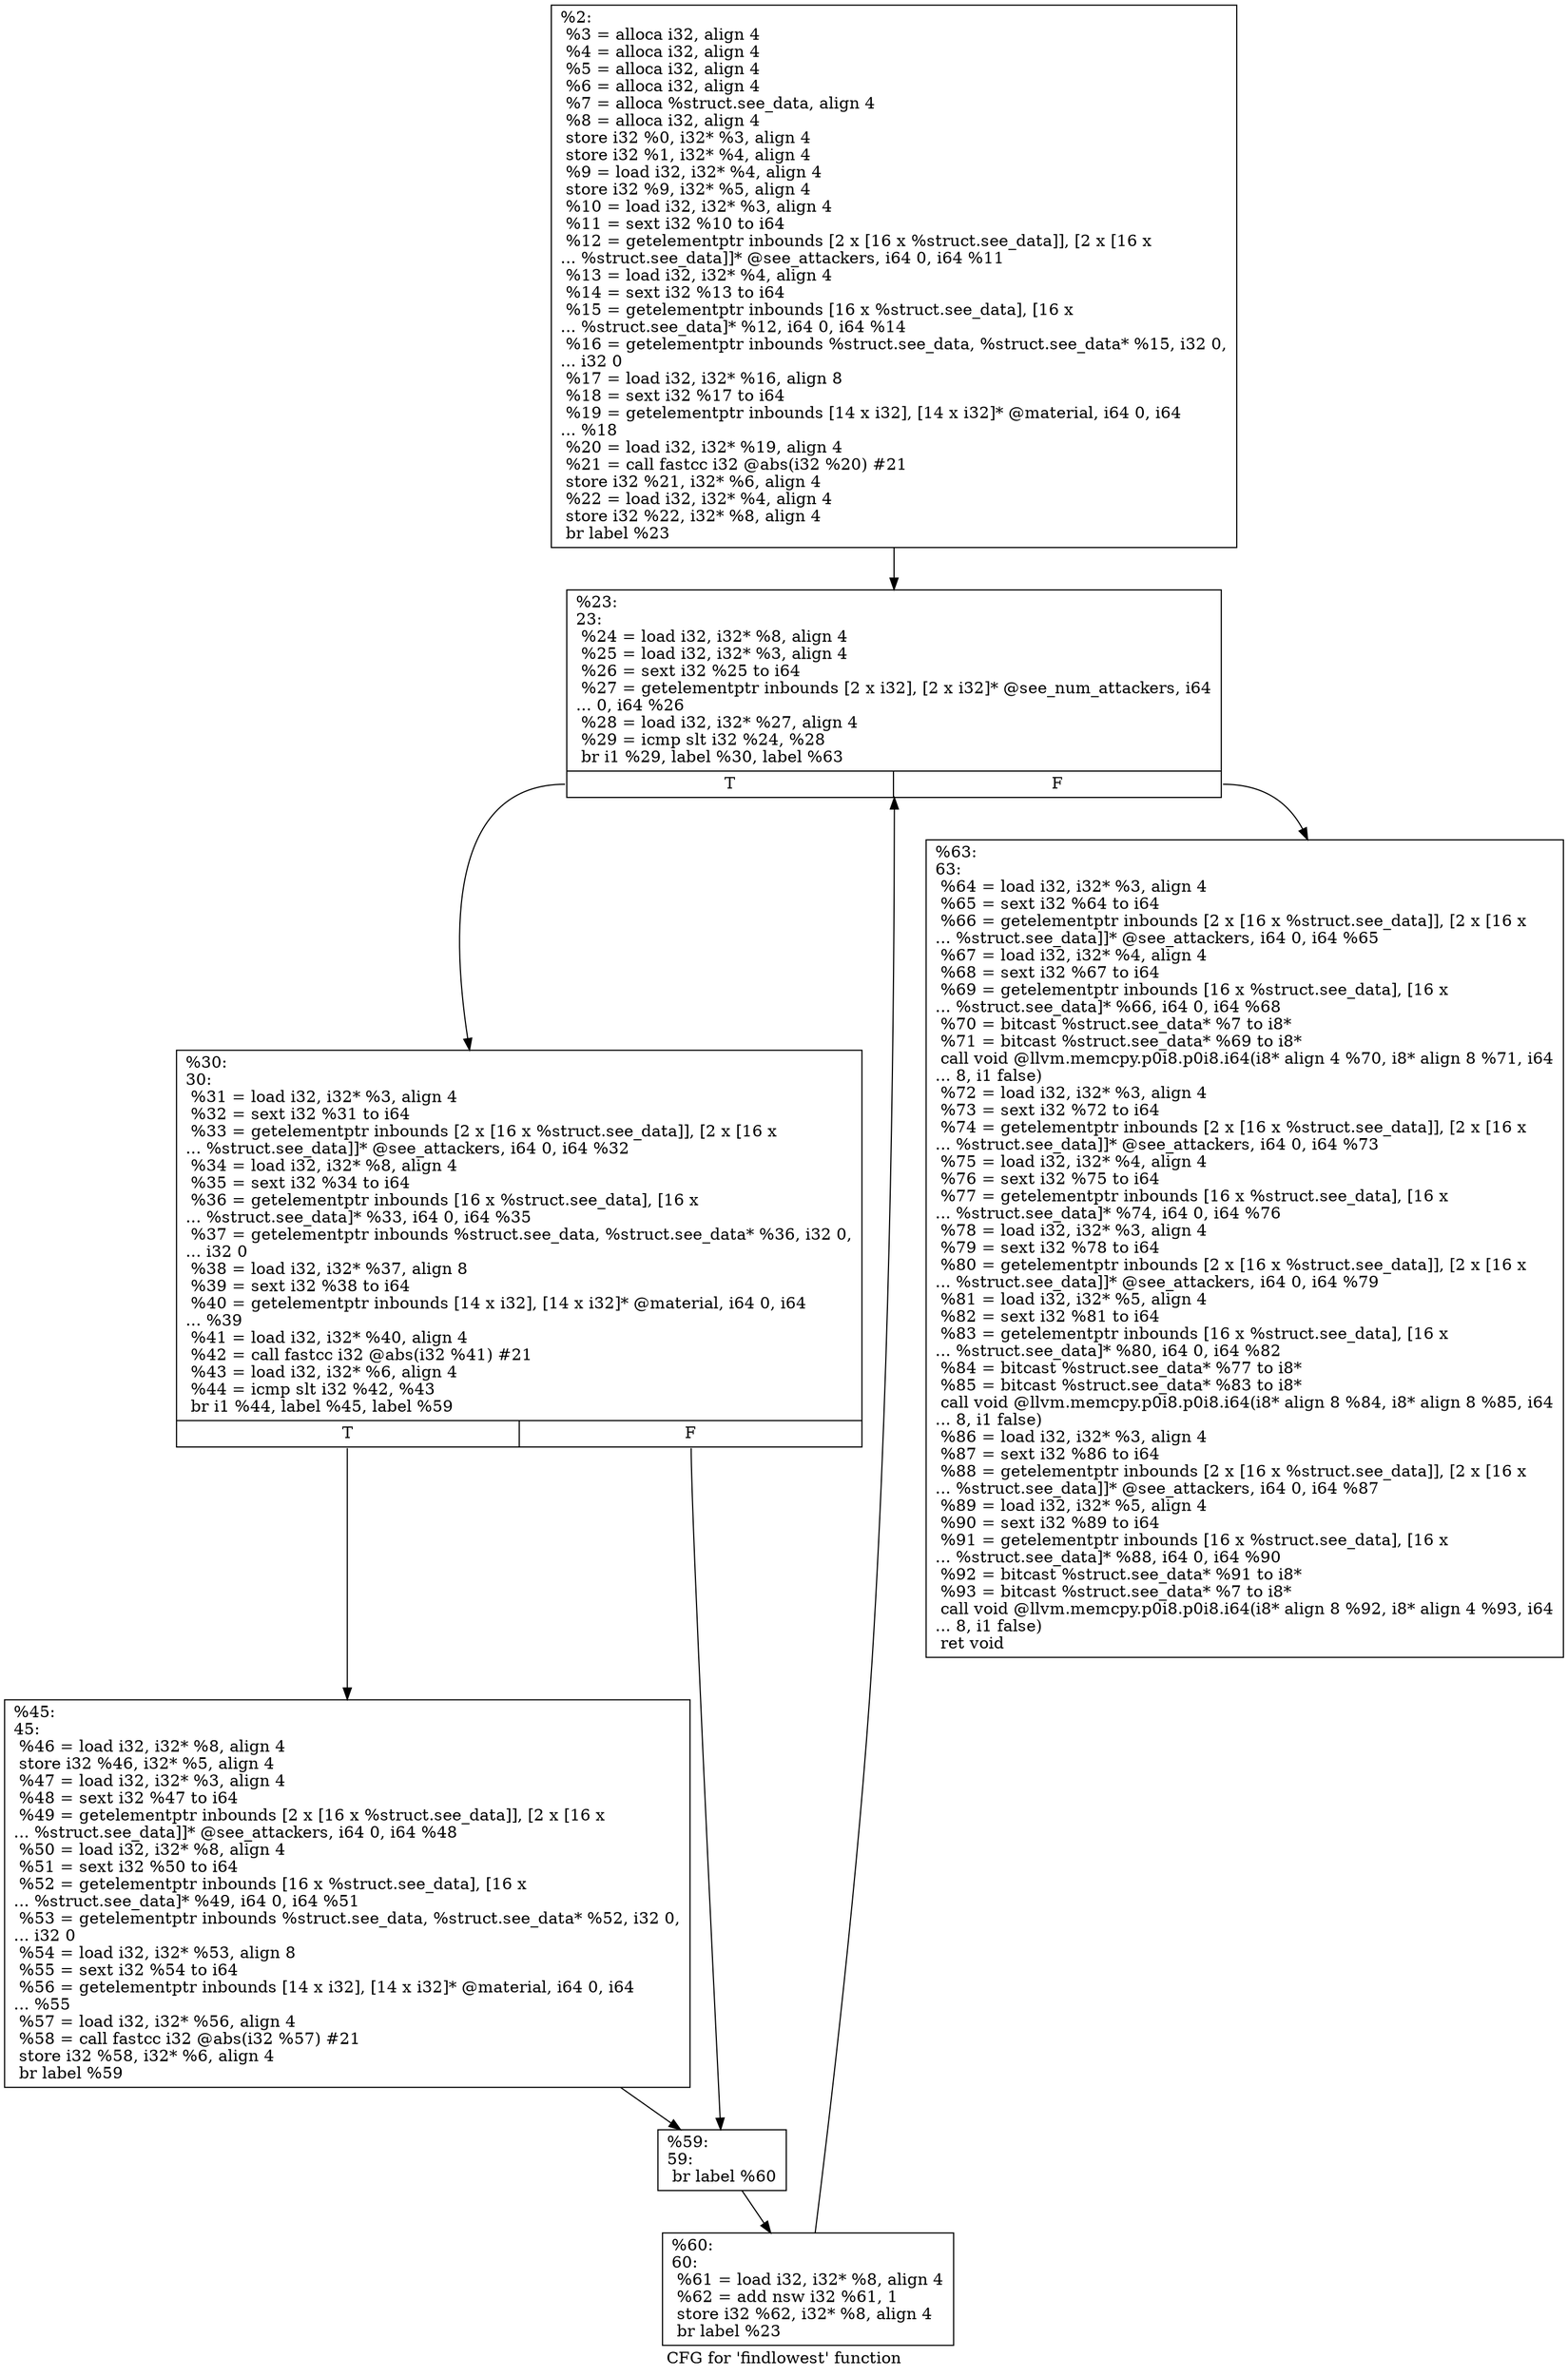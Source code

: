 digraph "CFG for 'findlowest' function" {
	label="CFG for 'findlowest' function";

	Node0x257ad30 [shape=record,label="{%2:\l  %3 = alloca i32, align 4\l  %4 = alloca i32, align 4\l  %5 = alloca i32, align 4\l  %6 = alloca i32, align 4\l  %7 = alloca %struct.see_data, align 4\l  %8 = alloca i32, align 4\l  store i32 %0, i32* %3, align 4\l  store i32 %1, i32* %4, align 4\l  %9 = load i32, i32* %4, align 4\l  store i32 %9, i32* %5, align 4\l  %10 = load i32, i32* %3, align 4\l  %11 = sext i32 %10 to i64\l  %12 = getelementptr inbounds [2 x [16 x %struct.see_data]], [2 x [16 x\l... %struct.see_data]]* @see_attackers, i64 0, i64 %11\l  %13 = load i32, i32* %4, align 4\l  %14 = sext i32 %13 to i64\l  %15 = getelementptr inbounds [16 x %struct.see_data], [16 x\l... %struct.see_data]* %12, i64 0, i64 %14\l  %16 = getelementptr inbounds %struct.see_data, %struct.see_data* %15, i32 0,\l... i32 0\l  %17 = load i32, i32* %16, align 8\l  %18 = sext i32 %17 to i64\l  %19 = getelementptr inbounds [14 x i32], [14 x i32]* @material, i64 0, i64\l... %18\l  %20 = load i32, i32* %19, align 4\l  %21 = call fastcc i32 @abs(i32 %20) #21\l  store i32 %21, i32* %6, align 4\l  %22 = load i32, i32* %4, align 4\l  store i32 %22, i32* %8, align 4\l  br label %23\l}"];
	Node0x257ad30 -> Node0x2586c60;
	Node0x2586c60 [shape=record,label="{%23:\l23:                                               \l  %24 = load i32, i32* %8, align 4\l  %25 = load i32, i32* %3, align 4\l  %26 = sext i32 %25 to i64\l  %27 = getelementptr inbounds [2 x i32], [2 x i32]* @see_num_attackers, i64\l... 0, i64 %26\l  %28 = load i32, i32* %27, align 4\l  %29 = icmp slt i32 %24, %28\l  br i1 %29, label %30, label %63\l|{<s0>T|<s1>F}}"];
	Node0x2586c60:s0 -> Node0x2586cb0;
	Node0x2586c60:s1 -> Node0x2586df0;
	Node0x2586cb0 [shape=record,label="{%30:\l30:                                               \l  %31 = load i32, i32* %3, align 4\l  %32 = sext i32 %31 to i64\l  %33 = getelementptr inbounds [2 x [16 x %struct.see_data]], [2 x [16 x\l... %struct.see_data]]* @see_attackers, i64 0, i64 %32\l  %34 = load i32, i32* %8, align 4\l  %35 = sext i32 %34 to i64\l  %36 = getelementptr inbounds [16 x %struct.see_data], [16 x\l... %struct.see_data]* %33, i64 0, i64 %35\l  %37 = getelementptr inbounds %struct.see_data, %struct.see_data* %36, i32 0,\l... i32 0\l  %38 = load i32, i32* %37, align 8\l  %39 = sext i32 %38 to i64\l  %40 = getelementptr inbounds [14 x i32], [14 x i32]* @material, i64 0, i64\l... %39\l  %41 = load i32, i32* %40, align 4\l  %42 = call fastcc i32 @abs(i32 %41) #21\l  %43 = load i32, i32* %6, align 4\l  %44 = icmp slt i32 %42, %43\l  br i1 %44, label %45, label %59\l|{<s0>T|<s1>F}}"];
	Node0x2586cb0:s0 -> Node0x2586d00;
	Node0x2586cb0:s1 -> Node0x2586d50;
	Node0x2586d00 [shape=record,label="{%45:\l45:                                               \l  %46 = load i32, i32* %8, align 4\l  store i32 %46, i32* %5, align 4\l  %47 = load i32, i32* %3, align 4\l  %48 = sext i32 %47 to i64\l  %49 = getelementptr inbounds [2 x [16 x %struct.see_data]], [2 x [16 x\l... %struct.see_data]]* @see_attackers, i64 0, i64 %48\l  %50 = load i32, i32* %8, align 4\l  %51 = sext i32 %50 to i64\l  %52 = getelementptr inbounds [16 x %struct.see_data], [16 x\l... %struct.see_data]* %49, i64 0, i64 %51\l  %53 = getelementptr inbounds %struct.see_data, %struct.see_data* %52, i32 0,\l... i32 0\l  %54 = load i32, i32* %53, align 8\l  %55 = sext i32 %54 to i64\l  %56 = getelementptr inbounds [14 x i32], [14 x i32]* @material, i64 0, i64\l... %55\l  %57 = load i32, i32* %56, align 4\l  %58 = call fastcc i32 @abs(i32 %57) #21\l  store i32 %58, i32* %6, align 4\l  br label %59\l}"];
	Node0x2586d00 -> Node0x2586d50;
	Node0x2586d50 [shape=record,label="{%59:\l59:                                               \l  br label %60\l}"];
	Node0x2586d50 -> Node0x2586da0;
	Node0x2586da0 [shape=record,label="{%60:\l60:                                               \l  %61 = load i32, i32* %8, align 4\l  %62 = add nsw i32 %61, 1\l  store i32 %62, i32* %8, align 4\l  br label %23\l}"];
	Node0x2586da0 -> Node0x2586c60;
	Node0x2586df0 [shape=record,label="{%63:\l63:                                               \l  %64 = load i32, i32* %3, align 4\l  %65 = sext i32 %64 to i64\l  %66 = getelementptr inbounds [2 x [16 x %struct.see_data]], [2 x [16 x\l... %struct.see_data]]* @see_attackers, i64 0, i64 %65\l  %67 = load i32, i32* %4, align 4\l  %68 = sext i32 %67 to i64\l  %69 = getelementptr inbounds [16 x %struct.see_data], [16 x\l... %struct.see_data]* %66, i64 0, i64 %68\l  %70 = bitcast %struct.see_data* %7 to i8*\l  %71 = bitcast %struct.see_data* %69 to i8*\l  call void @llvm.memcpy.p0i8.p0i8.i64(i8* align 4 %70, i8* align 8 %71, i64\l... 8, i1 false)\l  %72 = load i32, i32* %3, align 4\l  %73 = sext i32 %72 to i64\l  %74 = getelementptr inbounds [2 x [16 x %struct.see_data]], [2 x [16 x\l... %struct.see_data]]* @see_attackers, i64 0, i64 %73\l  %75 = load i32, i32* %4, align 4\l  %76 = sext i32 %75 to i64\l  %77 = getelementptr inbounds [16 x %struct.see_data], [16 x\l... %struct.see_data]* %74, i64 0, i64 %76\l  %78 = load i32, i32* %3, align 4\l  %79 = sext i32 %78 to i64\l  %80 = getelementptr inbounds [2 x [16 x %struct.see_data]], [2 x [16 x\l... %struct.see_data]]* @see_attackers, i64 0, i64 %79\l  %81 = load i32, i32* %5, align 4\l  %82 = sext i32 %81 to i64\l  %83 = getelementptr inbounds [16 x %struct.see_data], [16 x\l... %struct.see_data]* %80, i64 0, i64 %82\l  %84 = bitcast %struct.see_data* %77 to i8*\l  %85 = bitcast %struct.see_data* %83 to i8*\l  call void @llvm.memcpy.p0i8.p0i8.i64(i8* align 8 %84, i8* align 8 %85, i64\l... 8, i1 false)\l  %86 = load i32, i32* %3, align 4\l  %87 = sext i32 %86 to i64\l  %88 = getelementptr inbounds [2 x [16 x %struct.see_data]], [2 x [16 x\l... %struct.see_data]]* @see_attackers, i64 0, i64 %87\l  %89 = load i32, i32* %5, align 4\l  %90 = sext i32 %89 to i64\l  %91 = getelementptr inbounds [16 x %struct.see_data], [16 x\l... %struct.see_data]* %88, i64 0, i64 %90\l  %92 = bitcast %struct.see_data* %91 to i8*\l  %93 = bitcast %struct.see_data* %7 to i8*\l  call void @llvm.memcpy.p0i8.p0i8.i64(i8* align 8 %92, i8* align 4 %93, i64\l... 8, i1 false)\l  ret void\l}"];
}
